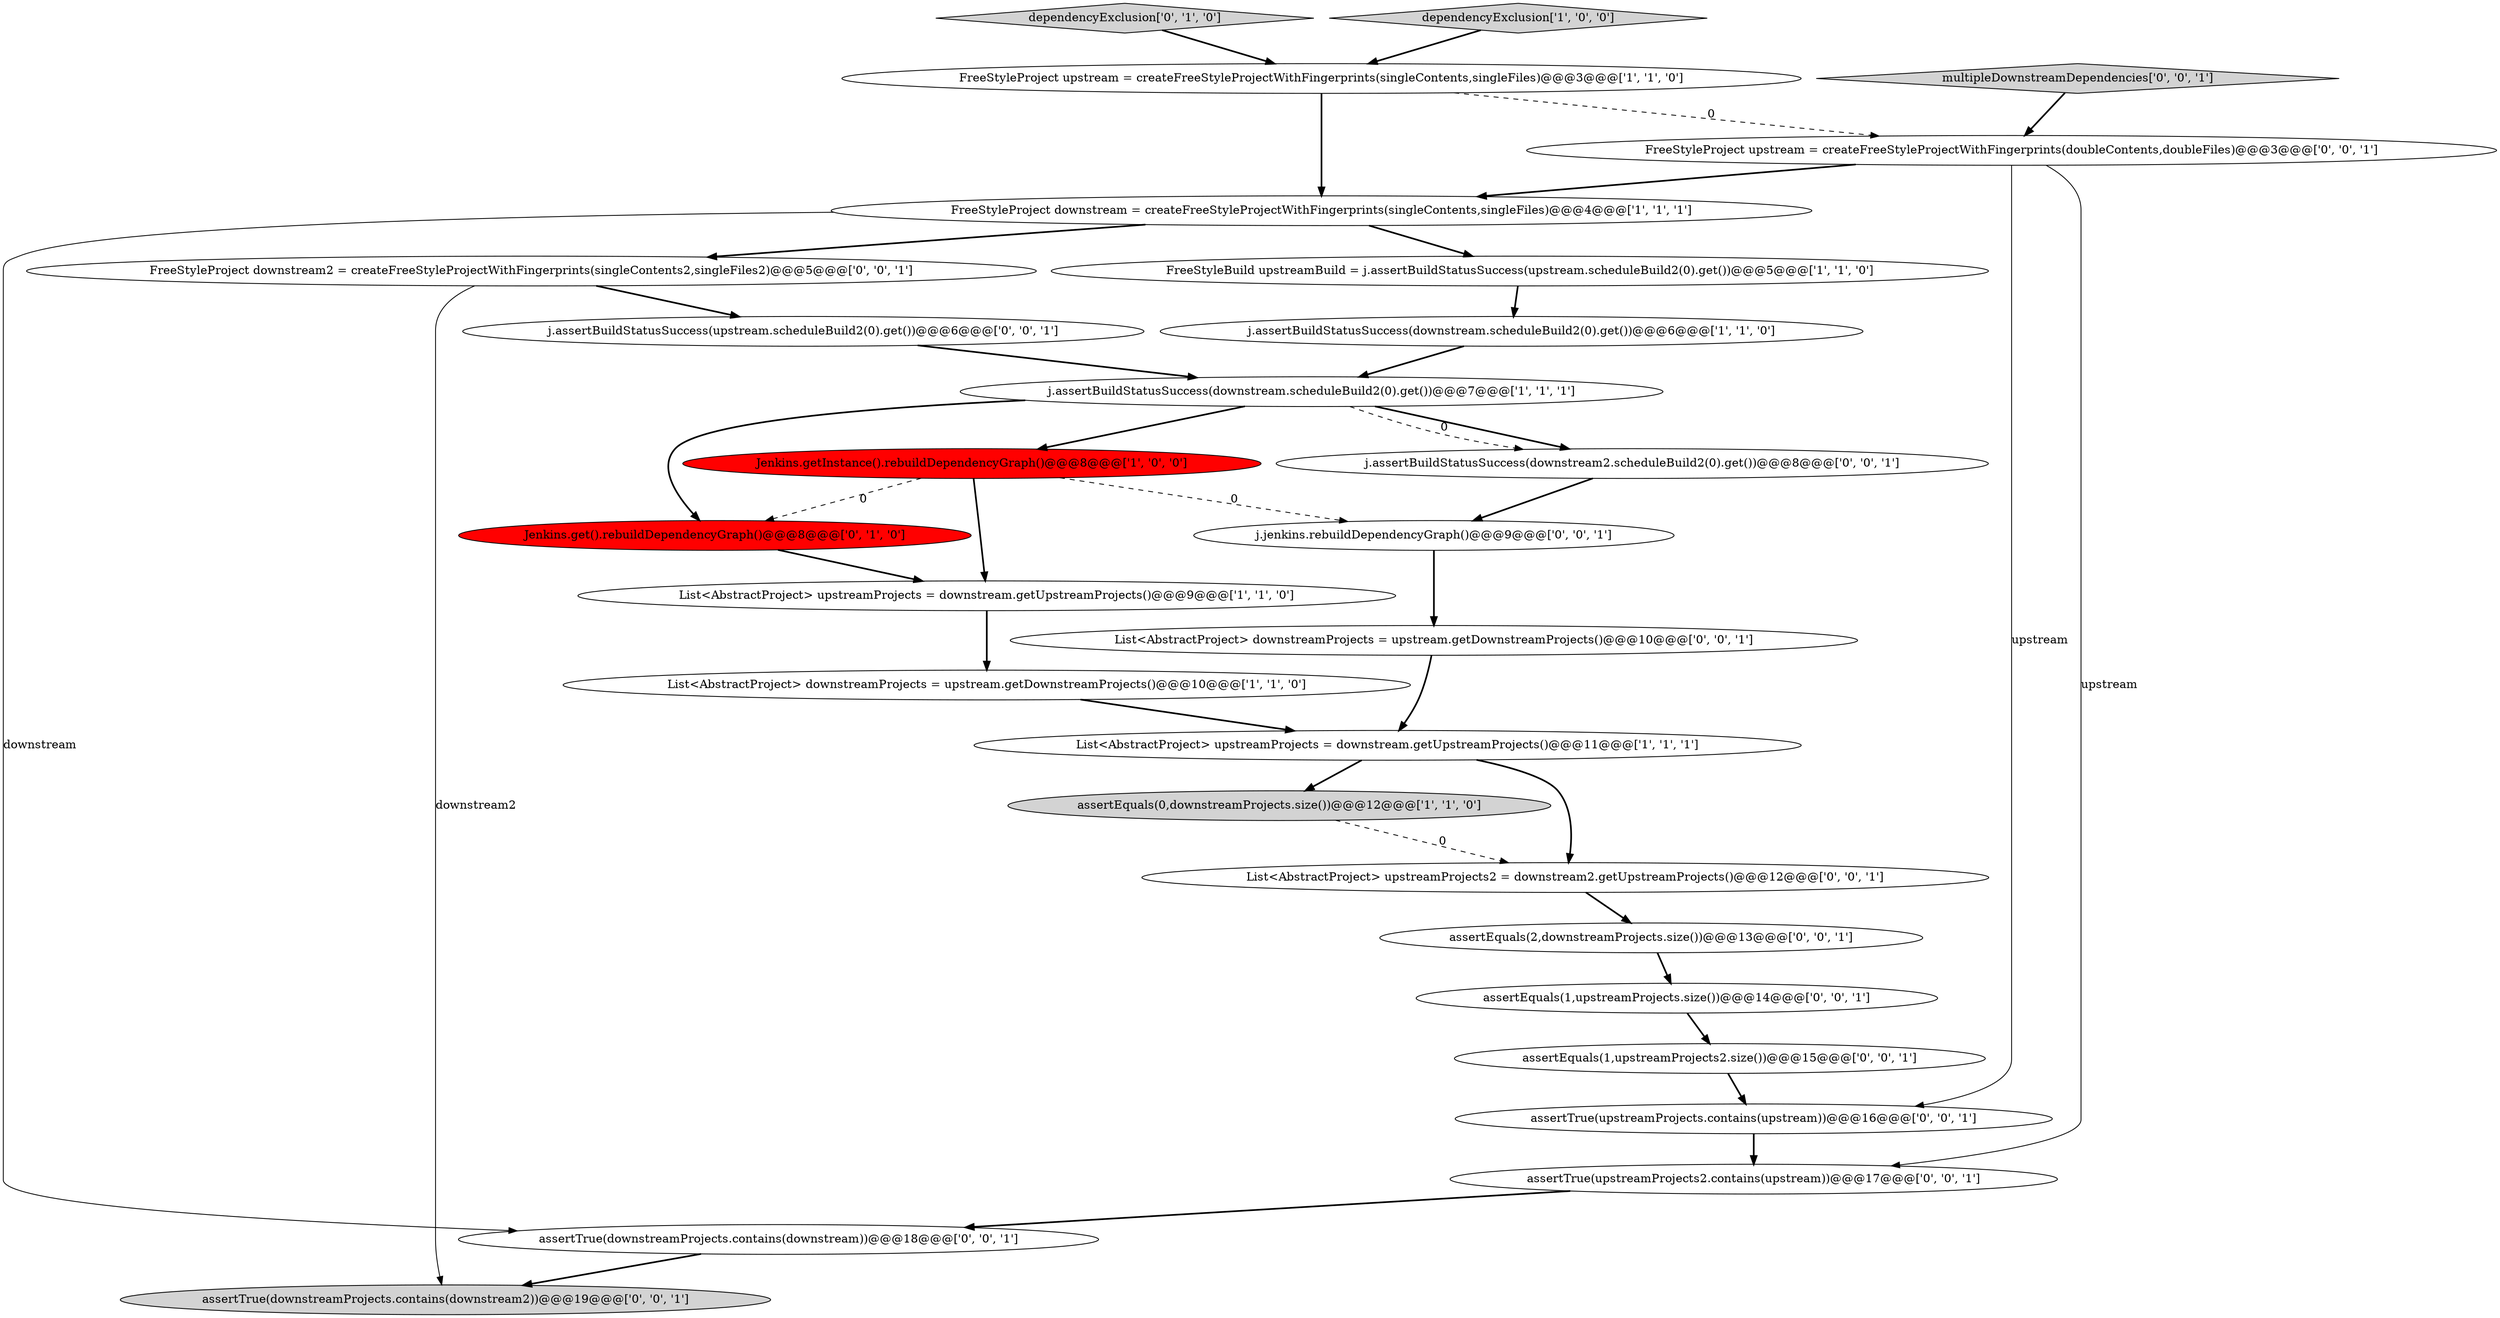digraph {
0 [style = filled, label = "FreeStyleProject downstream = createFreeStyleProjectWithFingerprints(singleContents,singleFiles)@@@4@@@['1', '1', '1']", fillcolor = white, shape = ellipse image = "AAA0AAABBB1BBB"];
6 [style = filled, label = "j.assertBuildStatusSuccess(downstream.scheduleBuild2(0).get())@@@7@@@['1', '1', '1']", fillcolor = white, shape = ellipse image = "AAA0AAABBB1BBB"];
5 [style = filled, label = "List<AbstractProject> upstreamProjects = downstream.getUpstreamProjects()@@@9@@@['1', '1', '0']", fillcolor = white, shape = ellipse image = "AAA0AAABBB1BBB"];
8 [style = filled, label = "FreeStyleBuild upstreamBuild = j.assertBuildStatusSuccess(upstream.scheduleBuild2(0).get())@@@5@@@['1', '1', '0']", fillcolor = white, shape = ellipse image = "AAA0AAABBB1BBB"];
2 [style = filled, label = "List<AbstractProject> upstreamProjects = downstream.getUpstreamProjects()@@@11@@@['1', '1', '1']", fillcolor = white, shape = ellipse image = "AAA0AAABBB1BBB"];
24 [style = filled, label = "j.assertBuildStatusSuccess(upstream.scheduleBuild2(0).get())@@@6@@@['0', '0', '1']", fillcolor = white, shape = ellipse image = "AAA0AAABBB3BBB"];
18 [style = filled, label = "j.assertBuildStatusSuccess(downstream2.scheduleBuild2(0).get())@@@8@@@['0', '0', '1']", fillcolor = white, shape = ellipse image = "AAA0AAABBB3BBB"];
27 [style = filled, label = "assertTrue(upstreamProjects.contains(upstream))@@@16@@@['0', '0', '1']", fillcolor = white, shape = ellipse image = "AAA0AAABBB3BBB"];
11 [style = filled, label = "Jenkins.get().rebuildDependencyGraph()@@@8@@@['0', '1', '0']", fillcolor = red, shape = ellipse image = "AAA1AAABBB2BBB"];
14 [style = filled, label = "assertEquals(1,upstreamProjects2.size())@@@15@@@['0', '0', '1']", fillcolor = white, shape = ellipse image = "AAA0AAABBB3BBB"];
3 [style = filled, label = "FreeStyleProject upstream = createFreeStyleProjectWithFingerprints(singleContents,singleFiles)@@@3@@@['1', '1', '0']", fillcolor = white, shape = ellipse image = "AAA0AAABBB1BBB"];
26 [style = filled, label = "j.jenkins.rebuildDependencyGraph()@@@9@@@['0', '0', '1']", fillcolor = white, shape = ellipse image = "AAA0AAABBB3BBB"];
20 [style = filled, label = "FreeStyleProject downstream2 = createFreeStyleProjectWithFingerprints(singleContents2,singleFiles2)@@@5@@@['0', '0', '1']", fillcolor = white, shape = ellipse image = "AAA0AAABBB3BBB"];
12 [style = filled, label = "dependencyExclusion['0', '1', '0']", fillcolor = lightgray, shape = diamond image = "AAA0AAABBB2BBB"];
16 [style = filled, label = "assertEquals(2,downstreamProjects.size())@@@13@@@['0', '0', '1']", fillcolor = white, shape = ellipse image = "AAA0AAABBB3BBB"];
10 [style = filled, label = "List<AbstractProject> downstreamProjects = upstream.getDownstreamProjects()@@@10@@@['1', '1', '0']", fillcolor = white, shape = ellipse image = "AAA0AAABBB1BBB"];
19 [style = filled, label = "assertTrue(upstreamProjects2.contains(upstream))@@@17@@@['0', '0', '1']", fillcolor = white, shape = ellipse image = "AAA0AAABBB3BBB"];
25 [style = filled, label = "FreeStyleProject upstream = createFreeStyleProjectWithFingerprints(doubleContents,doubleFiles)@@@3@@@['0', '0', '1']", fillcolor = white, shape = ellipse image = "AAA0AAABBB3BBB"];
7 [style = filled, label = "Jenkins.getInstance().rebuildDependencyGraph()@@@8@@@['1', '0', '0']", fillcolor = red, shape = ellipse image = "AAA1AAABBB1BBB"];
22 [style = filled, label = "assertTrue(downstreamProjects.contains(downstream))@@@18@@@['0', '0', '1']", fillcolor = white, shape = ellipse image = "AAA0AAABBB3BBB"];
23 [style = filled, label = "assertTrue(downstreamProjects.contains(downstream2))@@@19@@@['0', '0', '1']", fillcolor = lightgray, shape = ellipse image = "AAA0AAABBB3BBB"];
4 [style = filled, label = "assertEquals(0,downstreamProjects.size())@@@12@@@['1', '1', '0']", fillcolor = lightgray, shape = ellipse image = "AAA0AAABBB1BBB"];
9 [style = filled, label = "dependencyExclusion['1', '0', '0']", fillcolor = lightgray, shape = diamond image = "AAA0AAABBB1BBB"];
17 [style = filled, label = "List<AbstractProject> downstreamProjects = upstream.getDownstreamProjects()@@@10@@@['0', '0', '1']", fillcolor = white, shape = ellipse image = "AAA0AAABBB3BBB"];
13 [style = filled, label = "assertEquals(1,upstreamProjects.size())@@@14@@@['0', '0', '1']", fillcolor = white, shape = ellipse image = "AAA0AAABBB3BBB"];
21 [style = filled, label = "multipleDownstreamDependencies['0', '0', '1']", fillcolor = lightgray, shape = diamond image = "AAA0AAABBB3BBB"];
15 [style = filled, label = "List<AbstractProject> upstreamProjects2 = downstream2.getUpstreamProjects()@@@12@@@['0', '0', '1']", fillcolor = white, shape = ellipse image = "AAA0AAABBB3BBB"];
1 [style = filled, label = "j.assertBuildStatusSuccess(downstream.scheduleBuild2(0).get())@@@6@@@['1', '1', '0']", fillcolor = white, shape = ellipse image = "AAA0AAABBB1BBB"];
25->0 [style = bold, label=""];
5->10 [style = bold, label=""];
16->13 [style = bold, label=""];
26->17 [style = bold, label=""];
25->27 [style = solid, label="upstream"];
6->18 [style = bold, label=""];
20->23 [style = solid, label="downstream2"];
18->26 [style = bold, label=""];
7->11 [style = dashed, label="0"];
21->25 [style = bold, label=""];
15->16 [style = bold, label=""];
2->4 [style = bold, label=""];
22->23 [style = bold, label=""];
3->0 [style = bold, label=""];
0->22 [style = solid, label="downstream"];
6->18 [style = dashed, label="0"];
8->1 [style = bold, label=""];
11->5 [style = bold, label=""];
7->5 [style = bold, label=""];
1->6 [style = bold, label=""];
25->19 [style = solid, label="upstream"];
17->2 [style = bold, label=""];
4->15 [style = dashed, label="0"];
6->11 [style = bold, label=""];
2->15 [style = bold, label=""];
0->8 [style = bold, label=""];
9->3 [style = bold, label=""];
0->20 [style = bold, label=""];
10->2 [style = bold, label=""];
12->3 [style = bold, label=""];
14->27 [style = bold, label=""];
27->19 [style = bold, label=""];
6->7 [style = bold, label=""];
20->24 [style = bold, label=""];
24->6 [style = bold, label=""];
7->26 [style = dashed, label="0"];
19->22 [style = bold, label=""];
13->14 [style = bold, label=""];
3->25 [style = dashed, label="0"];
}
